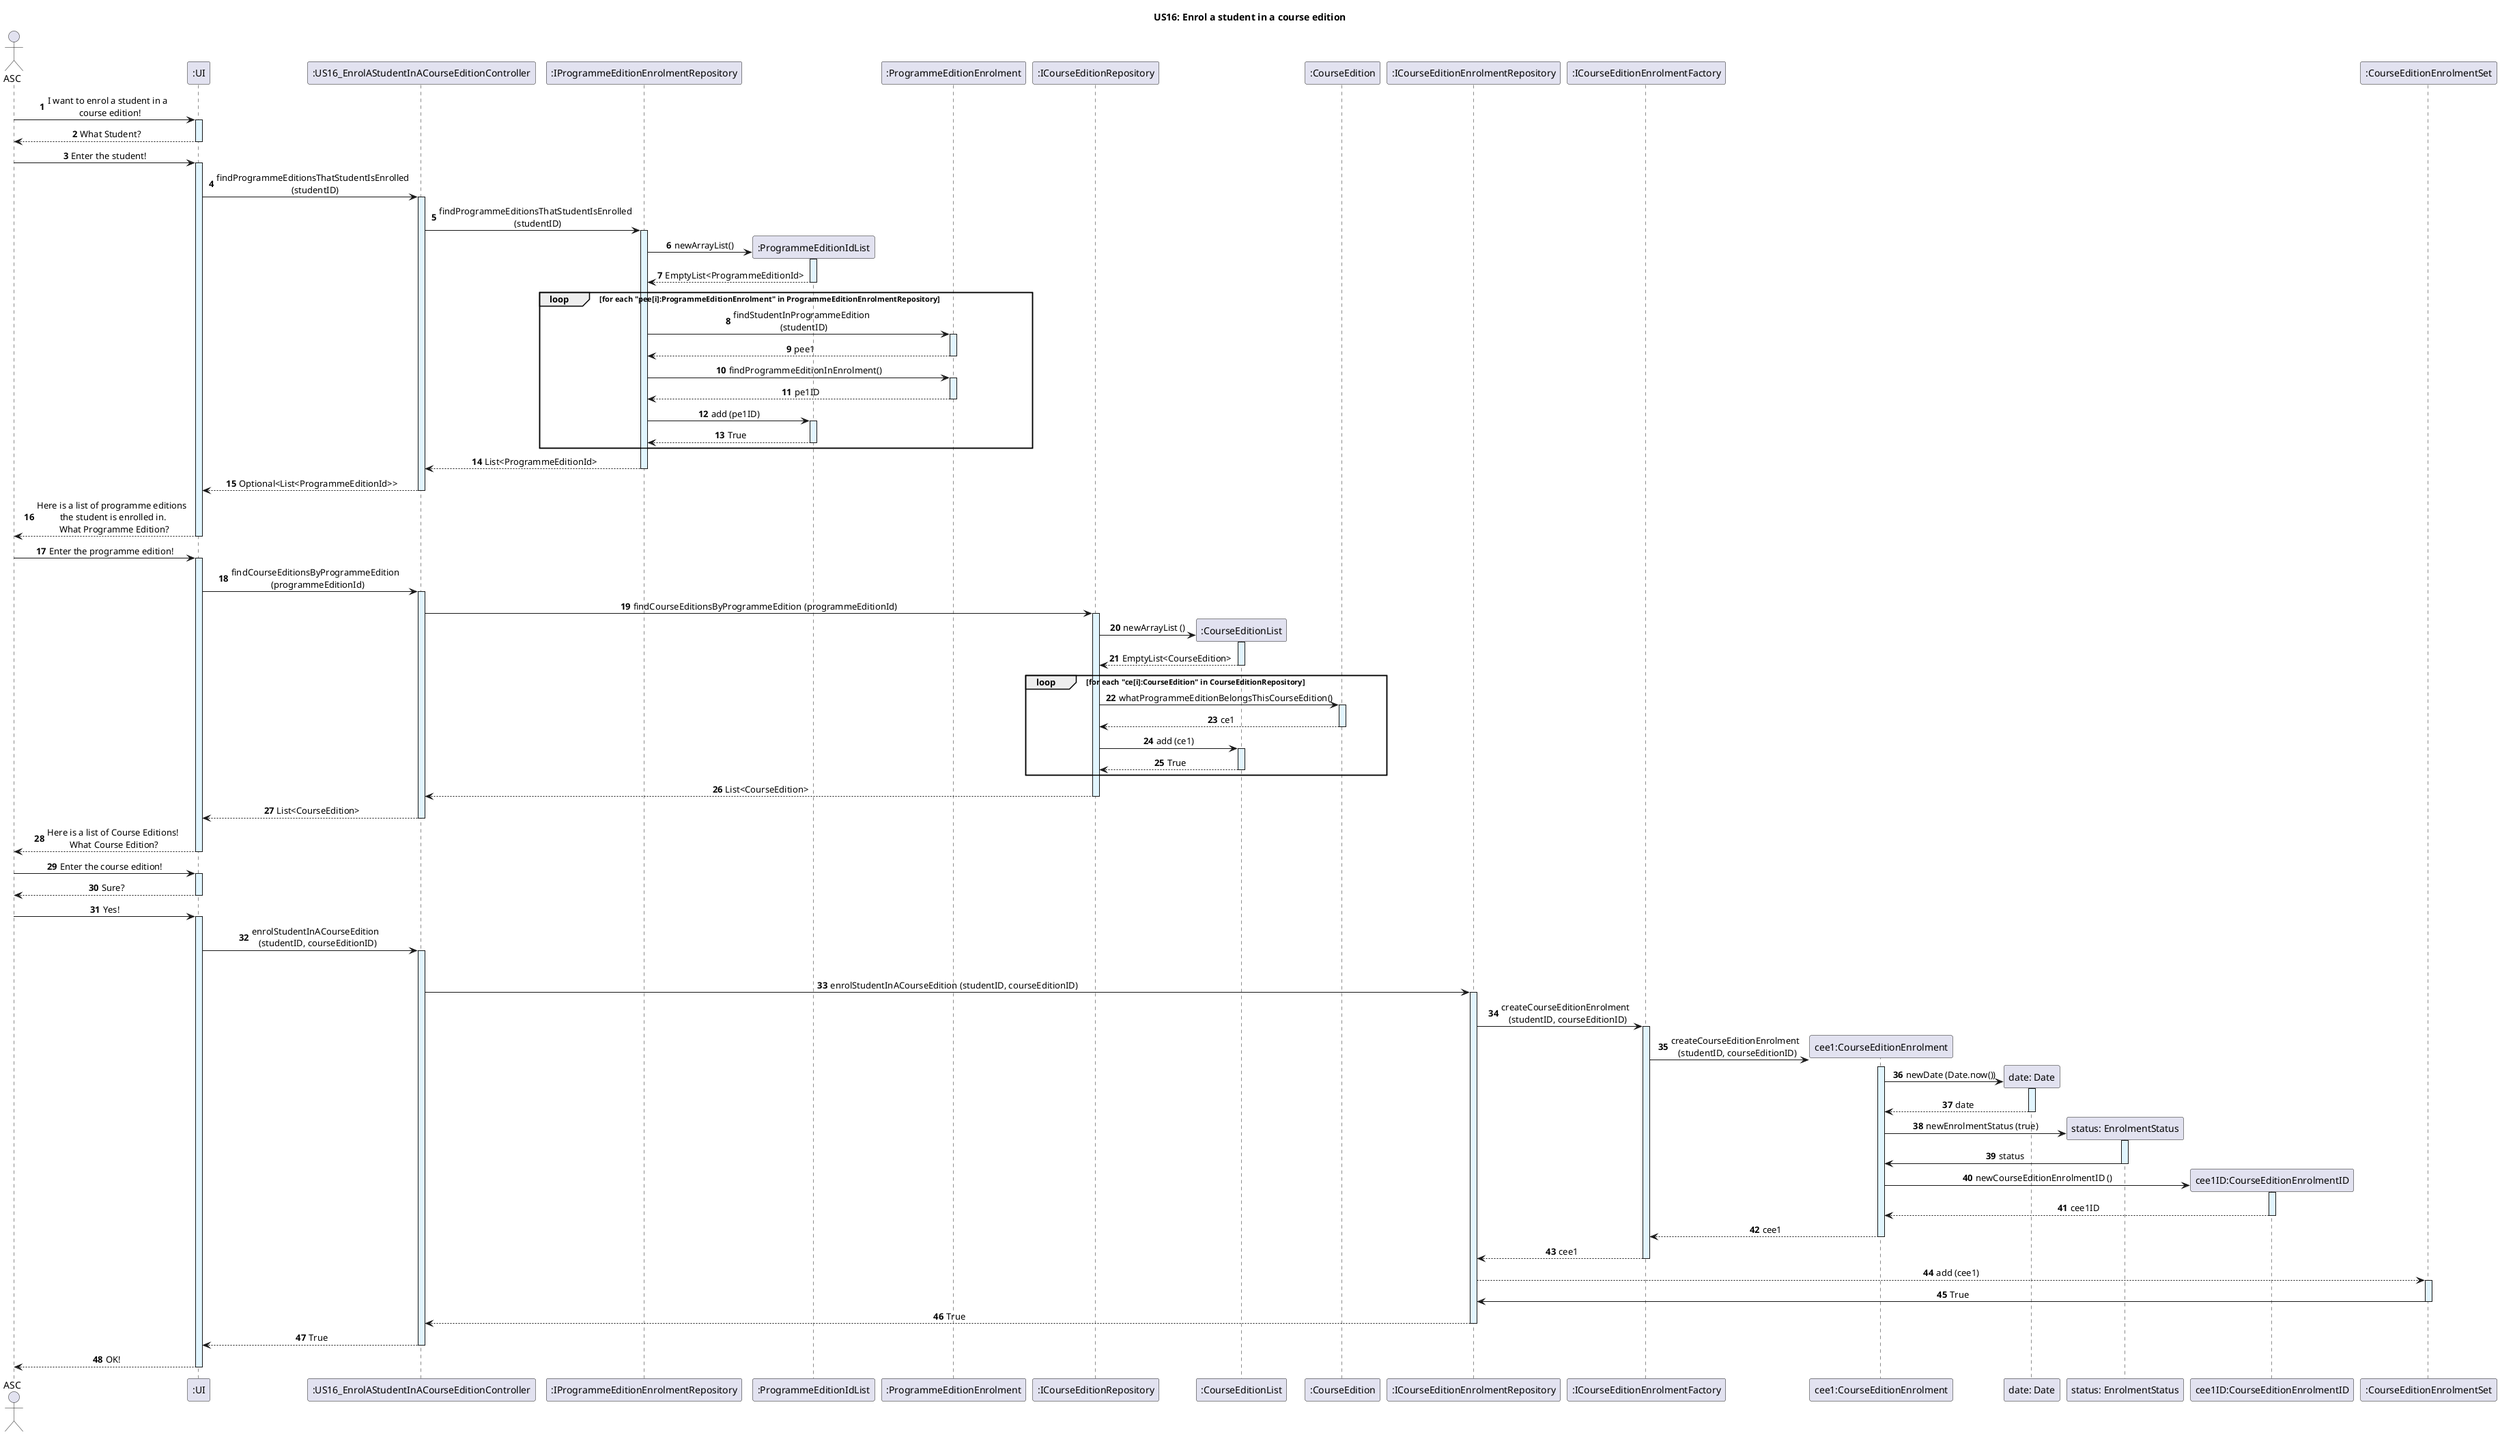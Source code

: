 @startuml
title US16: Enrol a student in a course edition
autonumber
skinparam {
  ActivityPadding 2
  ActivityMargin 2
  BoxPadding 2
}
skinparam defaultTextAlignment center

actor ASC
participant ":UI" as UI
ASC -> UI: I want to enrol a student in a \n course edition!
activate UI #E1F5FE
UI --> ASC: What Student?
deactivate UI

ASC -> UI: Enter the student!
activate UI #E1F5FE
participant ":US16_EnrolAStudentInACourseEditionController" as Controller
UI -> Controller: findProgrammeEditionsThatStudentIsEnrolled \n (studentID)
activate Controller #E1F5FE
participant ":IProgrammeEditionEnrolmentRepository" as ProgrammeEditionEnrolmentRepository
Controller -> ProgrammeEditionEnrolmentRepository: findProgrammeEditionsThatStudentIsEnrolled \n (studentID)
activate ProgrammeEditionEnrolmentRepository #E1F5FE
create ":ProgrammeEditionIdList"
ProgrammeEditionEnrolmentRepository -> ":ProgrammeEditionIdList": newArrayList()
activate ":ProgrammeEditionIdList" #E1F5FE
":ProgrammeEditionIdList" --> ProgrammeEditionEnrolmentRepository: EmptyList<ProgrammeEditionId>
deactivate ":ProgrammeEditionIdList"
loop for each "pee[i]:ProgrammeEditionEnrolment" in ProgrammeEditionEnrolmentRepository
participant ":ProgrammeEditionEnrolment" as ProgrammeEditionEnrolment
ProgrammeEditionEnrolmentRepository -> ProgrammeEditionEnrolment : findStudentInProgrammeEdition \n (studentID)
activate ProgrammeEditionEnrolment #E1F5FE
ProgrammeEditionEnrolment --> ProgrammeEditionEnrolmentRepository : pee1
deactivate ProgrammeEditionEnrolment
ProgrammeEditionEnrolmentRepository -> ProgrammeEditionEnrolment :  findProgrammeEditionInEnrolment()
activate ProgrammeEditionEnrolment #E1F5FE
ProgrammeEditionEnrolment --> ProgrammeEditionEnrolmentRepository : pe1ID
deactivate ProgrammeEditionEnrolment
ProgrammeEditionEnrolmentRepository -> ":ProgrammeEditionIdList":  add (pe1ID)
activate ":ProgrammeEditionIdList" #E1F5FE
":ProgrammeEditionIdList" --> ProgrammeEditionEnrolmentRepository: True
deactivate ":ProgrammeEditionIdList"
end
ProgrammeEditionEnrolmentRepository --> Controller: List<ProgrammeEditionId>
deactivate ProgrammeEditionEnrolmentRepository
Controller --> UI: Optional<List<ProgrammeEditionId>>
deactivate Controller
UI --> ASC: Here is a list of programme editions \n the student is enrolled in. \n What Programme Edition?
deactivate UI

ASC -> UI:Enter the programme edition!
activate UI #E1F5FE
UI -> Controller: findCourseEditionsByProgrammeEdition \n (programmeEditionId)
activate Controller #E1F5FE
participant ":ICourseEditionRepository" as CourseEditionRepository
Controller -> CourseEditionRepository: findCourseEditionsByProgrammeEdition (programmeEditionId)
activate CourseEditionRepository #E1F5FE
create ":CourseEditionList"
CourseEditionRepository -> ":CourseEditionList": newArrayList ()
activate ":CourseEditionList" #E1F5FE
":CourseEditionList" --> CourseEditionRepository: EmptyList<CourseEdition>
deactivate ":CourseEditionList"
loop for each "ce[i]:CourseEdition" in CourseEditionRepository
participant ":CourseEdition" as CourseEdition
CourseEditionRepository -> CourseEdition :  whatProgrammeEditionBelongsThisCourseEdition()
activate CourseEdition #E1F5FE
CourseEdition --> CourseEditionRepository : ce1
deactivate CourseEdition
CourseEditionRepository -> ":CourseEditionList" :  add (ce1)
activate ":CourseEditionList" #E1F5FE
":CourseEditionList" --> CourseEditionRepository: True
deactivate ":CourseEditionList"
end
CourseEditionRepository --> Controller: List<CourseEdition>
deactivate CourseEditionRepository
Controller --> UI: List<CourseEdition>
deactivate Controller
UI --> ASC: Here is a list of Course Editions!\n What Course Edition?
deactivate UI

ASC -> UI: Enter the course edition!
activate UI #E1F5FE
UI --> ASC: Sure?
deactivate UI
ASC -> UI: Yes!
activate UI #E1F5FE

UI -> Controller: enrolStudentInACourseEdition \n (studentID, courseEditionID)
activate Controller #E1F5FE
deactivate CourseEditionRepository
participant ":ICourseEditionEnrolmentRepository" as CourseEditionEnrolmentRepository
Controller -> CourseEditionEnrolmentRepository: enrolStudentInACourseEdition (studentID, courseEditionID)
activate CourseEditionEnrolmentRepository #E1F5FE
participant ":ICourseEditionEnrolmentFactory" as CourseEditionEnrolmentFactoryInterface
CourseEditionEnrolmentRepository -> CourseEditionEnrolmentFactoryInterface: createCourseEditionEnrolment \n (studentID, courseEditionID)
activate CourseEditionEnrolmentFactoryInterface #E1F5FE
create "cee1:CourseEditionEnrolment"
CourseEditionEnrolmentFactoryInterface -> "cee1:CourseEditionEnrolment" : createCourseEditionEnrolment \n (studentID, courseEditionID)
activate "cee1:CourseEditionEnrolment" #E1F5FE
create "date: Date"
"cee1:CourseEditionEnrolment" -> "date: Date" : newDate (Date.now())
activate "date: Date" #E1F5FE
"date: Date" --> "cee1:CourseEditionEnrolment": date
deactivate "date: Date"
create "status: EnrolmentStatus"
"cee1:CourseEditionEnrolment" -> "status: EnrolmentStatus" : newEnrolmentStatus (true)
activate "status: EnrolmentStatus" #E1F5FE
"status: EnrolmentStatus" -> "cee1:CourseEditionEnrolment" : status
deactivate "status: EnrolmentStatus"
create "cee1ID:CourseEditionEnrolmentID"
"cee1:CourseEditionEnrolment" -> "cee1ID:CourseEditionEnrolmentID": newCourseEditionEnrolmentID ()
activate "cee1ID:CourseEditionEnrolmentID" #E1F5FE
"cee1ID:CourseEditionEnrolmentID" --> "cee1:CourseEditionEnrolment": cee1ID
deactivate "cee1ID:CourseEditionEnrolmentID"
"cee1:CourseEditionEnrolment" --> CourseEditionEnrolmentFactoryInterface: cee1
deactivate "cee1:CourseEditionEnrolment"
CourseEditionEnrolmentFactoryInterface --> CourseEditionEnrolmentRepository: cee1
deactivate CourseEditionEnrolmentFactoryInterface
participant ":CourseEditionEnrolmentSet" as CourseEditionEnrolmentSet
CourseEditionEnrolmentRepository --> CourseEditionEnrolmentSet: add (cee1)
activate CourseEditionEnrolmentSet #E1F5FE
CourseEditionEnrolmentSet -> CourseEditionEnrolmentRepository: True
deactivate CourseEditionEnrolmentSet
CourseEditionEnrolmentRepository --> Controller: True
deactivate CourseEditionEnrolmentRepository
Controller --> UI: True
deactivate Controller
UI --> ASC: OK!
deactivate UI

@enduml

